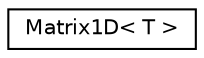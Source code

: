 digraph "Graphical Class Hierarchy"
{
  edge [fontname="Helvetica",fontsize="10",labelfontname="Helvetica",labelfontsize="10"];
  node [fontname="Helvetica",fontsize="10",shape=record];
  rankdir="LR";
  Node0 [label="Matrix1D\< T \>",height=0.2,width=0.4,color="black", fillcolor="white", style="filled",URL="$classMatrix1D.html"];
}
